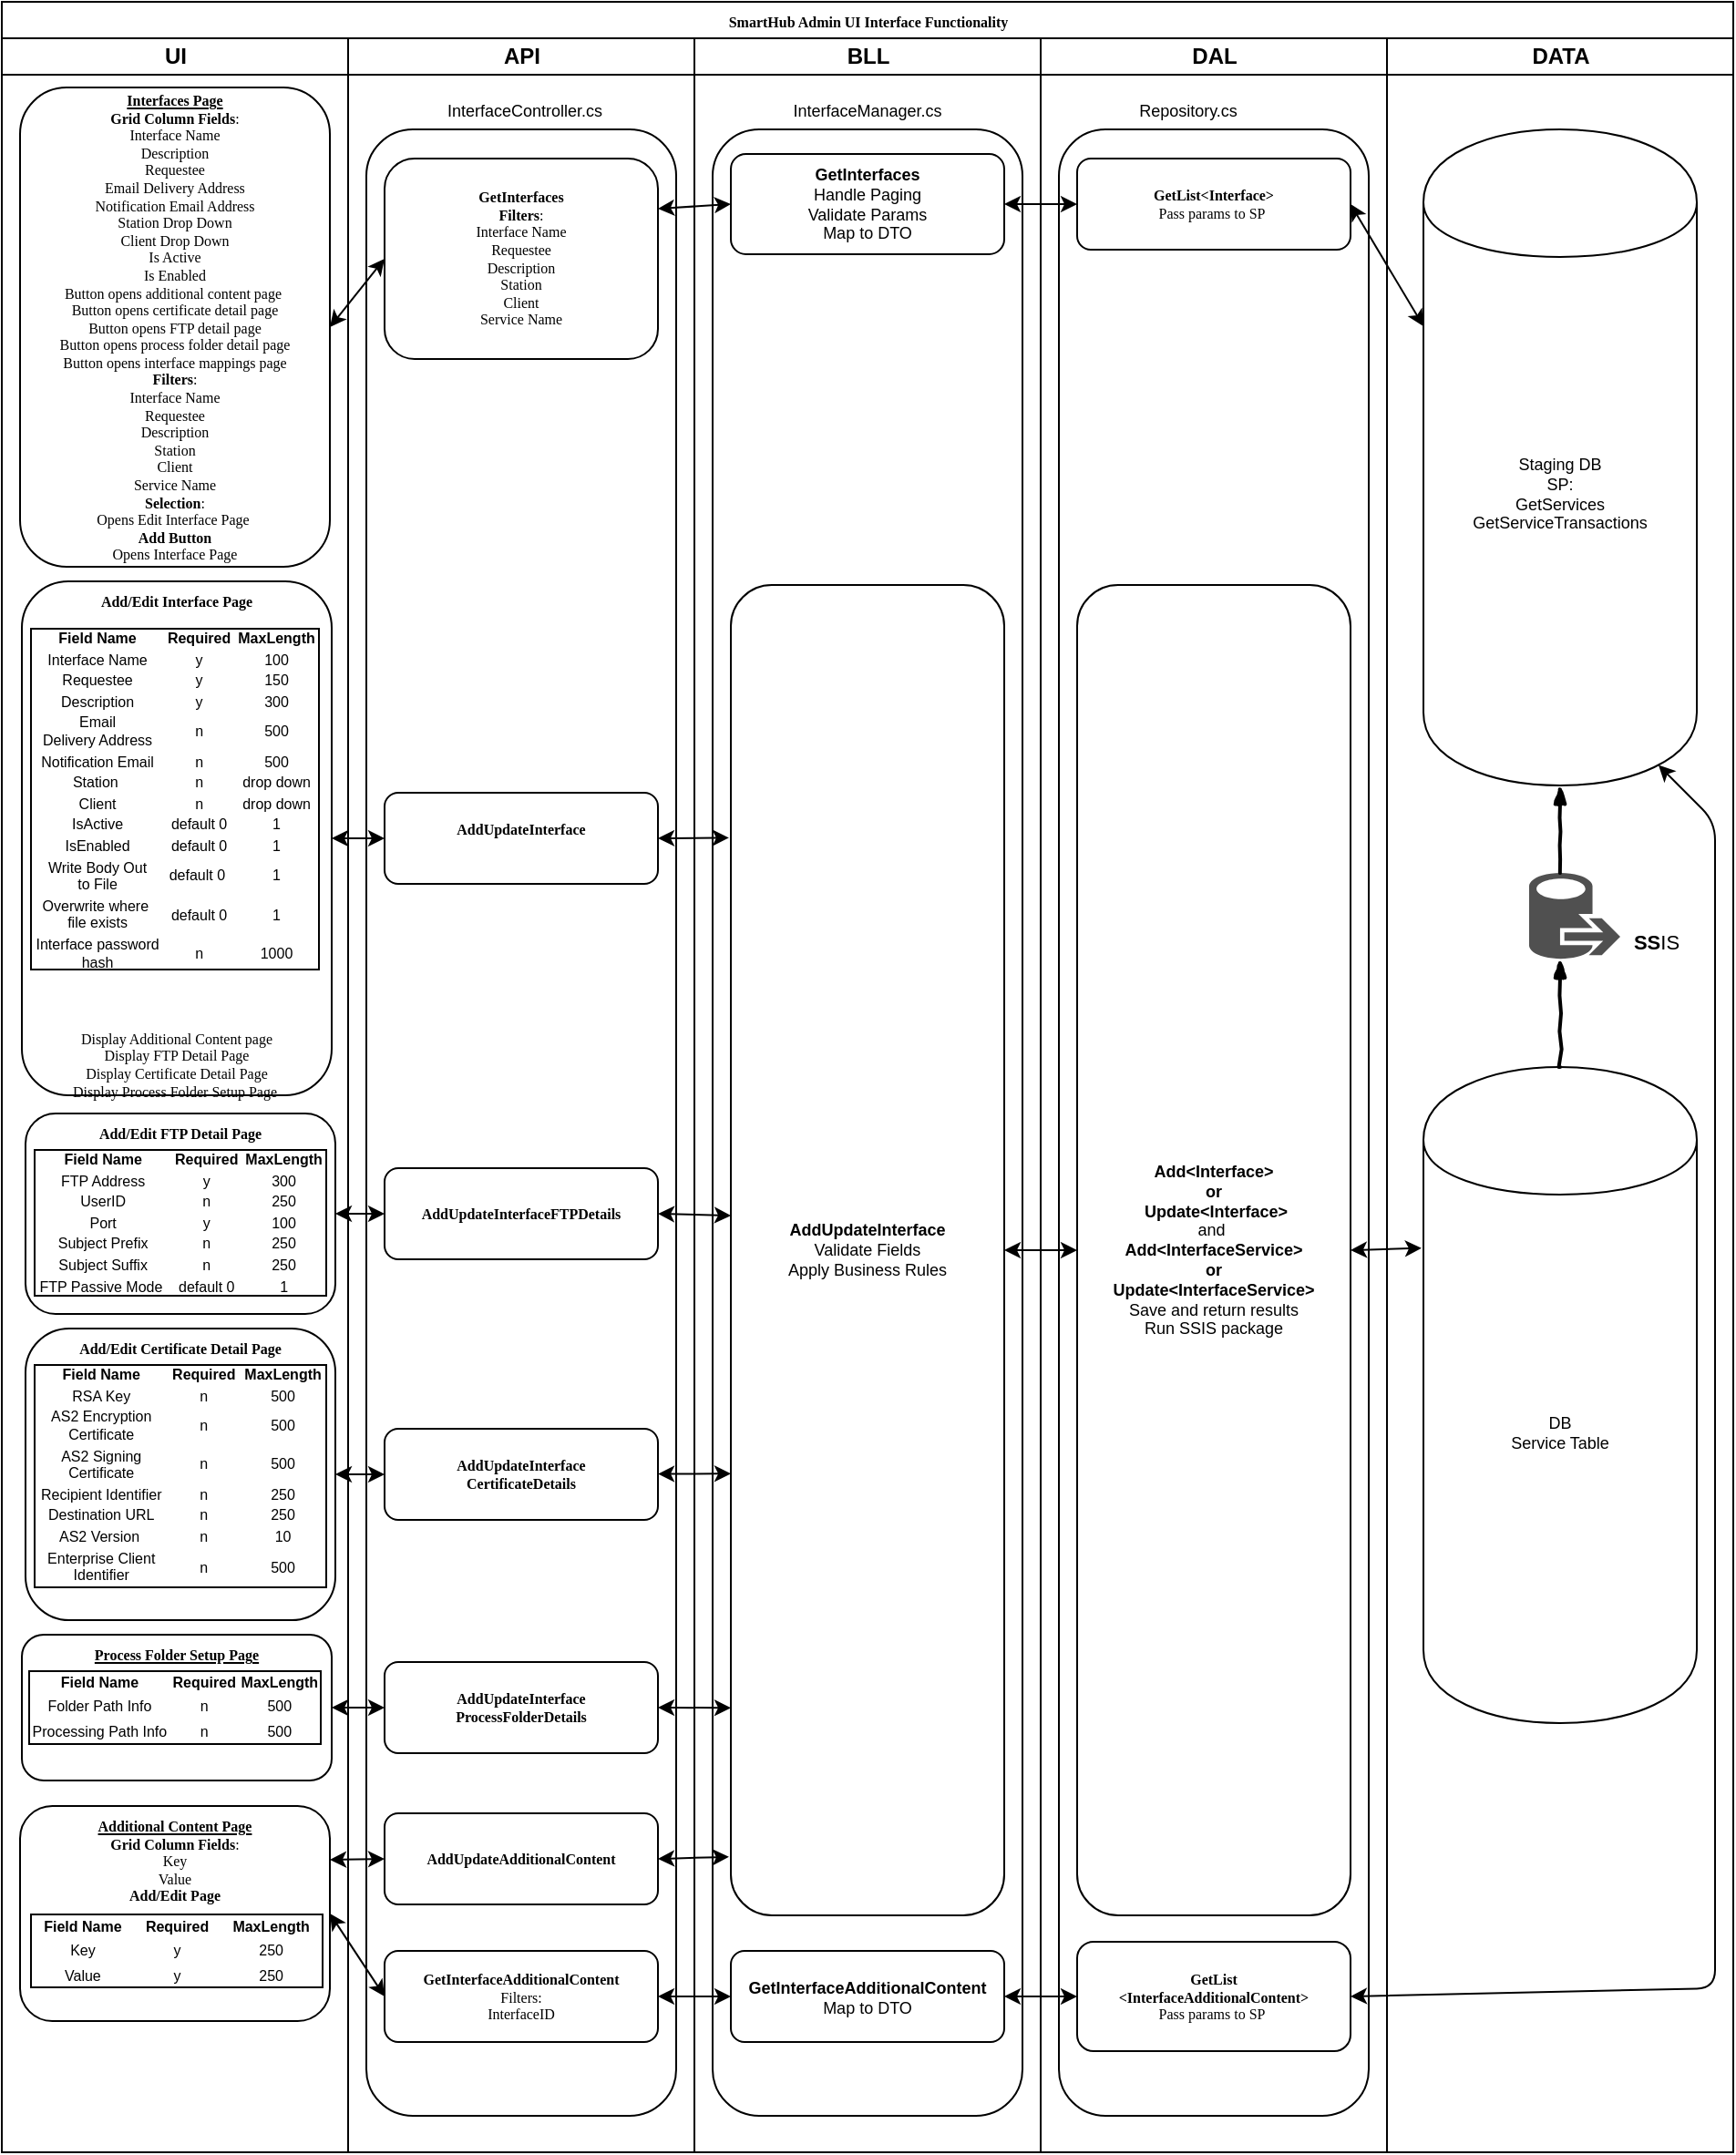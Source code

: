 <mxfile version="11.0.5" type="github"><diagram name="Page-1" id="74e2e168-ea6b-b213-b513-2b3c1d86103e"><mxGraphModel dx="1422" dy="764" grid="1" gridSize="10" guides="1" tooltips="1" connect="1" arrows="1" fold="1" page="1" pageScale="1" pageWidth="1100" pageHeight="850" background="#ffffff" math="0" shadow="0"><root><mxCell id="0"/><mxCell id="1" parent="0"/><mxCell id="77e6c97f196da883-1" value="SmartHub Admin UI Interface Functionality" style="swimlane;html=1;childLayout=stackLayout;startSize=20;rounded=0;shadow=0;labelBackgroundColor=none;strokeColor=#000000;strokeWidth=1;fillColor=#ffffff;fontFamily=Verdana;fontSize=8;fontColor=#000000;align=center;verticalAlign=top;" parent="1" vertex="1"><mxGeometry x="70" width="950" height="1180" as="geometry"/></mxCell><mxCell id="77e6c97f196da883-2" value="UI" style="swimlane;html=1;startSize=20;" parent="77e6c97f196da883-1" vertex="1"><mxGeometry y="20" width="190" height="1160" as="geometry"/></mxCell><mxCell id="Ao5RTdnZa-YezAbUxyMK-7" value="&lt;b&gt;&lt;u&gt;Process Folder Setup Page&lt;/u&gt;&lt;/b&gt;&lt;br&gt;" style="rounded=1;whiteSpace=wrap;html=1;shadow=0;labelBackgroundColor=none;strokeColor=#000000;strokeWidth=1;fillColor=#ffffff;fontFamily=Verdana;fontSize=8;fontColor=#000000;align=center;verticalAlign=top;" parent="77e6c97f196da883-2" vertex="1"><mxGeometry x="11" y="876" width="170" height="80" as="geometry"/></mxCell><mxCell id="77e6c97f196da883-8" value="&lt;b&gt;&lt;u&gt;Interfaces Page&lt;br&gt;&lt;/u&gt;Grid Column Fields&lt;/b&gt;:&lt;br&gt;Interface Name&lt;br&gt;Description&lt;br&gt;Requestee&lt;br&gt;Email Delivery Address&lt;br&gt;Notification Email Address&lt;br&gt;Station Drop Down&lt;br&gt;Client Drop Down&lt;br&gt;Is Active&lt;br&gt;Is Enabled&lt;br&gt;Button opens additional content page&amp;nbsp;&lt;br&gt;Button opens certificate detail page&lt;br&gt;Button opens FTP detail page&lt;br&gt;Button opens process folder detail page&lt;br&gt;Button opens interface mappings page&lt;br&gt;&lt;b&gt;Filters&lt;/b&gt;:&lt;br&gt;Interface Name&lt;br&gt;Requestee&lt;br&gt;Description&lt;br&gt;Station&lt;br&gt;Client&lt;br&gt;Service Name&lt;br&gt;&lt;b&gt;Selection&lt;/b&gt;:&lt;br&gt;Opens Edit Interface Page&amp;nbsp;&lt;br&gt;&lt;b&gt;Add Button&lt;/b&gt;&lt;br&gt;Opens Interface Page" style="rounded=1;whiteSpace=wrap;html=1;shadow=0;labelBackgroundColor=none;strokeColor=#000000;strokeWidth=1;fillColor=#ffffff;fontFamily=Verdana;fontSize=8;fontColor=#000000;align=center;" parent="77e6c97f196da883-2" vertex="1"><mxGeometry x="10" y="27" width="170" height="263" as="geometry"/></mxCell><mxCell id="Ah9zc4sFfrBGP1yTOG9I-1" value="&lt;b&gt;Add/Edit Interface Page&lt;/b&gt;&lt;br&gt;&lt;br&gt;&lt;br&gt;&lt;br&gt;&lt;br&gt;&lt;br&gt;&lt;br&gt;&lt;br&gt;&lt;br&gt;&lt;br&gt;&lt;br&gt;&lt;br&gt;&lt;br&gt;&lt;br&gt;&lt;br&gt;&lt;br&gt;&lt;br&gt;&lt;br&gt;&lt;br&gt;&lt;br&gt;&lt;br&gt;&lt;br&gt;&lt;br&gt;&lt;br&gt;&lt;br&gt;Display Additional Content page&lt;br&gt;Display FTP Detail Page&lt;br&gt;Display Certificate Detail Page&lt;br&gt;Display Process Folder Setup Page&amp;nbsp;" style="rounded=1;whiteSpace=wrap;html=1;shadow=0;labelBackgroundColor=none;strokeColor=#000000;strokeWidth=1;fillColor=#ffffff;fontFamily=Verdana;fontSize=8;fontColor=#000000;align=center;verticalAlign=top;" parent="77e6c97f196da883-2" vertex="1"><mxGeometry x="11" y="298" width="170" height="282" as="geometry"/></mxCell><mxCell id="Ah9zc4sFfrBGP1yTOG9I-2" value="&lt;b&gt;&lt;u&gt;Additional Content Page&lt;/u&gt;&lt;/b&gt;&lt;br&gt;&lt;b&gt;Grid Column Fields&lt;/b&gt;:&lt;br&gt;Key&lt;br&gt;Value&lt;br&gt;&lt;b&gt;Add/Edit Page&lt;br&gt;&lt;/b&gt;" style="rounded=1;whiteSpace=wrap;html=1;shadow=0;labelBackgroundColor=none;strokeColor=#000000;strokeWidth=1;fillColor=#ffffff;fontFamily=Verdana;fontSize=8;fontColor=#000000;align=center;verticalAlign=top;" parent="77e6c97f196da883-2" vertex="1"><mxGeometry x="10" y="970" width="170" height="118" as="geometry"/></mxCell><mxCell id="Ah9zc4sFfrBGP1yTOG9I-4" value="&lt;table border=&quot;0&quot; width=&quot;100%&quot; style=&quot;width: 100% ; height: 100% ; border-collapse: collapse&quot;&gt;&lt;tbody&gt;&lt;tr&gt;&lt;td&gt;&lt;b&gt;Field Name&lt;/b&gt;&lt;/td&gt;&lt;td&gt;&lt;b&gt;Required&lt;/b&gt;&lt;/td&gt;&lt;td&gt;&lt;b&gt;MaxLength&lt;/b&gt;&lt;/td&gt;&lt;/tr&gt;&lt;tr&gt;&lt;td&gt;Interface Name&lt;/td&gt;&lt;td&gt;y&lt;/td&gt;&lt;td&gt;100&lt;/td&gt;&lt;/tr&gt;&lt;tr&gt;&lt;td&gt;Requestee&lt;/td&gt;&lt;td&gt;y&lt;/td&gt;&lt;td&gt;150&lt;/td&gt;&lt;/tr&gt;&lt;tr&gt;&lt;td&gt;Description&lt;/td&gt;&lt;td&gt;y&lt;/td&gt;&lt;td&gt;300&lt;/td&gt;&lt;/tr&gt;&lt;tr&gt;&lt;td&gt;Email &lt;br&gt;Delivery Address&lt;/td&gt;&lt;td&gt;n&lt;/td&gt;&lt;td&gt;500&lt;/td&gt;&lt;/tr&gt;&lt;tr&gt;&lt;td&gt;Notification Email&lt;br&gt;&lt;/td&gt;&lt;td&gt;n&lt;/td&gt;&lt;td&gt;500&lt;/td&gt;&lt;/tr&gt;&lt;tr&gt;&lt;td&gt;Station&amp;nbsp;&lt;/td&gt;&lt;td&gt;n&lt;/td&gt;&lt;td&gt;drop down&lt;/td&gt;&lt;/tr&gt;&lt;tr&gt;&lt;td&gt;Client&lt;/td&gt;&lt;td&gt;n&lt;/td&gt;&lt;td&gt;drop down&lt;/td&gt;&lt;/tr&gt;&lt;tr&gt;&lt;td&gt;IsActive&lt;/td&gt;&lt;td&gt;default 0&lt;/td&gt;&lt;td&gt;1&lt;/td&gt;&lt;/tr&gt;&lt;tr&gt;&lt;td&gt;IsEnabled&lt;/td&gt;&lt;td&gt;default 0&lt;/td&gt;&lt;td&gt;1&lt;/td&gt;&lt;/tr&gt;&lt;tr&gt;&lt;td&gt;Write Body Out&lt;br&gt;to File&lt;/td&gt;&lt;td&gt;default 0&amp;nbsp;&lt;/td&gt;&lt;td&gt;1&lt;/td&gt;&lt;/tr&gt;&lt;tr&gt;&lt;td&gt;Overwrite where&amp;nbsp;&lt;br&gt;file exists&lt;/td&gt;&lt;td&gt;default 0&lt;/td&gt;&lt;td&gt;1&lt;/td&gt;&lt;/tr&gt;&lt;tr&gt;&lt;td&gt;Interface password&lt;br&gt;hash&lt;/td&gt;&lt;td&gt;n&lt;/td&gt;&lt;td&gt;1000&lt;/td&gt;&lt;/tr&gt;&lt;tr&gt;&lt;td&gt;&lt;br&gt;&lt;/td&gt;&lt;td&gt;&lt;br&gt;&lt;/td&gt;&lt;td&gt;&lt;br&gt;&lt;/td&gt;&lt;/tr&gt;&lt;tr&gt;&lt;td&gt;&lt;br&gt;&lt;/td&gt;&lt;td&gt;&lt;br&gt;&lt;/td&gt;&lt;td&gt;&lt;br&gt;&lt;/td&gt;&lt;/tr&gt;&lt;/tbody&gt;&lt;/table&gt;" style="text;html=1;strokeColor=#000000;fillColor=none;overflow=fill;fontSize=8;align=center;strokeWidth=1;" parent="77e6c97f196da883-2" vertex="1"><mxGeometry x="16" y="324" width="158" height="187" as="geometry"/></mxCell><mxCell id="Ao5RTdnZa-YezAbUxyMK-1" value="&lt;b&gt;Add/Edit FTP Detail Page&lt;br&gt;&lt;/b&gt;" style="rounded=1;whiteSpace=wrap;html=1;shadow=0;labelBackgroundColor=none;strokeColor=#000000;strokeWidth=1;fillColor=#ffffff;fontFamily=Verdana;fontSize=8;fontColor=#000000;align=center;verticalAlign=top;" parent="77e6c97f196da883-2" vertex="1"><mxGeometry x="13" y="590" width="170" height="110" as="geometry"/></mxCell><mxCell id="Ao5RTdnZa-YezAbUxyMK-2" value="&lt;table border=&quot;0&quot; width=&quot;100%&quot; style=&quot;width: 100% ; height: 100% ; border-collapse: collapse&quot;&gt;&lt;tbody&gt;&lt;tr&gt;&lt;td&gt;&lt;b&gt;Field Name&lt;/b&gt;&lt;/td&gt;&lt;td&gt;&lt;b&gt;Required&lt;/b&gt;&lt;/td&gt;&lt;td&gt;&lt;b&gt;MaxLength&lt;/b&gt;&lt;/td&gt;&lt;/tr&gt;&lt;tr&gt;&lt;td&gt;FTP Address&lt;/td&gt;&lt;td&gt;y&lt;/td&gt;&lt;td&gt;300&lt;/td&gt;&lt;/tr&gt;&lt;tr&gt;&lt;td&gt;UserID&lt;/td&gt;&lt;td&gt;n&lt;/td&gt;&lt;td&gt;250&lt;/td&gt;&lt;/tr&gt;&lt;tr&gt;&lt;td&gt;Port&lt;/td&gt;&lt;td&gt;y&lt;/td&gt;&lt;td&gt;100&lt;/td&gt;&lt;/tr&gt;&lt;tr&gt;&lt;td&gt;Subject Prefix&lt;br&gt;&lt;/td&gt;&lt;td&gt;n&lt;/td&gt;&lt;td&gt;250&lt;/td&gt;&lt;/tr&gt;&lt;tr&gt;&lt;td&gt;Subject Suffix&lt;/td&gt;&lt;td&gt;n&lt;/td&gt;&lt;td&gt;250&lt;/td&gt;&lt;/tr&gt;&lt;tr&gt;&lt;td&gt;FTP Passive Mode&amp;nbsp;&lt;/td&gt;&lt;td&gt;default 0&lt;/td&gt;&lt;td&gt;1&lt;/td&gt;&lt;/tr&gt;&lt;/tbody&gt;&lt;/table&gt;" style="text;html=1;strokeColor=#000000;fillColor=none;overflow=fill;fontSize=8;align=center;strokeWidth=1;" parent="77e6c97f196da883-2" vertex="1"><mxGeometry x="18" y="610" width="160" height="80" as="geometry"/></mxCell><mxCell id="Ao5RTdnZa-YezAbUxyMK-3" value="&lt;b&gt;Add/Edit Certificate Detail Page&lt;br&gt;&lt;/b&gt;" style="rounded=1;whiteSpace=wrap;html=1;shadow=0;labelBackgroundColor=none;strokeColor=#000000;strokeWidth=1;fillColor=#ffffff;fontFamily=Verdana;fontSize=8;fontColor=#000000;align=center;verticalAlign=top;" parent="77e6c97f196da883-2" vertex="1"><mxGeometry x="13" y="708" width="170" height="160" as="geometry"/></mxCell><mxCell id="Ao5RTdnZa-YezAbUxyMK-4" value="&lt;table border=&quot;0&quot; width=&quot;100%&quot; style=&quot;width: 100% ; height: 100% ; border-collapse: collapse&quot;&gt;&lt;tbody&gt;&lt;tr&gt;&lt;td&gt;&lt;b&gt;Field Name&lt;/b&gt;&lt;/td&gt;&lt;td&gt;&lt;b&gt;Required&lt;/b&gt;&lt;/td&gt;&lt;td&gt;&lt;b&gt;MaxLength&lt;/b&gt;&lt;/td&gt;&lt;/tr&gt;&lt;tr&gt;&lt;td&gt;RSA Key&lt;/td&gt;&lt;td&gt;n&lt;/td&gt;&lt;td&gt;500&lt;/td&gt;&lt;/tr&gt;&lt;tr&gt;&lt;td&gt;AS2 Encryption&lt;br&gt;Certificate&lt;/td&gt;&lt;td&gt;n&lt;/td&gt;&lt;td&gt;500&lt;/td&gt;&lt;/tr&gt;&lt;tr&gt;&lt;td&gt;AS2 Signing&lt;br&gt;Certificate&lt;/td&gt;&lt;td&gt;n&lt;/td&gt;&lt;td&gt;500&lt;/td&gt;&lt;/tr&gt;&lt;tr&gt;&lt;td&gt;Recipient Identifier&lt;/td&gt;&lt;td&gt;n&lt;/td&gt;&lt;td&gt;250&lt;/td&gt;&lt;/tr&gt;&lt;tr&gt;&lt;td&gt;Destination URL&lt;/td&gt;&lt;td&gt;n&lt;/td&gt;&lt;td&gt;250&lt;/td&gt;&lt;/tr&gt;&lt;tr&gt;&lt;td&gt;AS2 Version&amp;nbsp;&lt;/td&gt;&lt;td&gt;n&lt;/td&gt;&lt;td&gt;10&lt;/td&gt;&lt;/tr&gt;&lt;tr&gt;&lt;td&gt;Enterprise Client&lt;br&gt;Identifier&lt;/td&gt;&lt;td&gt;n&lt;/td&gt;&lt;td&gt;500&lt;/td&gt;&lt;/tr&gt;&lt;/tbody&gt;&lt;/table&gt;" style="text;html=1;strokeColor=#000000;fillColor=none;overflow=fill;fontSize=8;align=center;strokeWidth=1;" parent="77e6c97f196da883-2" vertex="1"><mxGeometry x="18" y="728" width="160" height="122" as="geometry"/></mxCell><mxCell id="Ao5RTdnZa-YezAbUxyMK-6" value="&lt;table border=&quot;0&quot; width=&quot;100%&quot; style=&quot;width: 100% ; height: 100% ; border-collapse: collapse&quot;&gt;&lt;tbody&gt;&lt;tr&gt;&lt;td&gt;&lt;b&gt;Field Name&lt;/b&gt;&lt;/td&gt;&lt;td&gt;&lt;b&gt;Required&lt;/b&gt;&lt;/td&gt;&lt;td&gt;&lt;b&gt;MaxLength&lt;/b&gt;&lt;/td&gt;&lt;/tr&gt;&lt;tr&gt;&lt;td&gt;Folder Path Info&lt;/td&gt;&lt;td&gt;n&lt;/td&gt;&lt;td&gt;500&lt;/td&gt;&lt;/tr&gt;&lt;tr&gt;&lt;td&gt;Processing Path Info&lt;/td&gt;&lt;td&gt;n&lt;/td&gt;&lt;td&gt;500&lt;/td&gt;&lt;/tr&gt;&lt;/tbody&gt;&lt;/table&gt;" style="text;html=1;strokeColor=#000000;fillColor=none;overflow=fill;fontSize=8;align=center;strokeWidth=1;" parent="77e6c97f196da883-2" vertex="1"><mxGeometry x="15" y="896" width="160" height="40" as="geometry"/></mxCell><mxCell id="Ao5RTdnZa-YezAbUxyMK-8" value="&lt;table border=&quot;0&quot; width=&quot;100%&quot; style=&quot;width: 100% ; height: 100% ; border-collapse: collapse&quot;&gt;&lt;tbody&gt;&lt;tr&gt;&lt;td&gt;&lt;b&gt;Field Name&lt;/b&gt;&lt;/td&gt;&lt;td&gt;&lt;b&gt;Required&lt;/b&gt;&lt;/td&gt;&lt;td&gt;&lt;b&gt;MaxLength&lt;/b&gt;&lt;/td&gt;&lt;/tr&gt;&lt;tr&gt;&lt;td&gt;Key&lt;/td&gt;&lt;td&gt;y&lt;/td&gt;&lt;td&gt;250&lt;/td&gt;&lt;/tr&gt;&lt;tr&gt;&lt;td&gt;Value&lt;/td&gt;&lt;td&gt;y&lt;/td&gt;&lt;td&gt;250&lt;/td&gt;&lt;/tr&gt;&lt;/tbody&gt;&lt;/table&gt;" style="text;html=1;strokeColor=#000000;fillColor=none;overflow=fill;fontSize=8;align=center;strokeWidth=1;" parent="77e6c97f196da883-2" vertex="1"><mxGeometry x="16" y="1029.5" width="160" height="40" as="geometry"/></mxCell><mxCell id="77e6c97f196da883-4" value="API" style="swimlane;html=1;startSize=20;" parent="77e6c97f196da883-1" vertex="1"><mxGeometry x="190" y="20" width="190" height="1160" as="geometry"/></mxCell><mxCell id="62eIiWP3n_bbntUUO8FA-11" value="" style="rounded=1;whiteSpace=wrap;html=1;fontSize=9;align=center;" parent="77e6c97f196da883-4" vertex="1"><mxGeometry x="10" y="50" width="170" height="1090" as="geometry"/></mxCell><mxCell id="77e6c97f196da883-11" value="&lt;b&gt;GetInterfaces&lt;br&gt;Filters&lt;/b&gt;:&lt;br&gt;Interface Name&lt;br&gt;Requestee&lt;br&gt;Description&lt;br&gt;Station&lt;br&gt;Client&lt;br&gt;Service Name" style="rounded=1;whiteSpace=wrap;html=1;shadow=0;labelBackgroundColor=none;strokeColor=#000000;strokeWidth=1;fillColor=#ffffff;fontFamily=Verdana;fontSize=8;fontColor=#000000;align=center;" parent="77e6c97f196da883-4" vertex="1"><mxGeometry x="20" y="66" width="150" height="110" as="geometry"/></mxCell><mxCell id="62eIiWP3n_bbntUUO8FA-1" value="&lt;b&gt;AddUpdateInterface&lt;br&gt;&amp;nbsp;&lt;/b&gt;" style="rounded=1;whiteSpace=wrap;html=1;shadow=0;labelBackgroundColor=none;strokeColor=#000000;strokeWidth=1;fillColor=#ffffff;fontFamily=Verdana;fontSize=8;fontColor=#000000;align=center;verticalAlign=middle;" parent="77e6c97f196da883-4" vertex="1"><mxGeometry x="20" y="414" width="150" height="50" as="geometry"/></mxCell><mxCell id="62eIiWP3n_bbntUUO8FA-12" value="InterfaceController.cs" style="text;html=1;strokeColor=none;fillColor=none;align=center;verticalAlign=middle;whiteSpace=wrap;rounded=0;fontSize=9;" parent="77e6c97f196da883-4" vertex="1"><mxGeometry x="77" y="30" width="40" height="20" as="geometry"/></mxCell><mxCell id="62eIiWP3n_bbntUUO8FA-4" value="&lt;b&gt;GetInterfaceAdditionalContent&lt;/b&gt;&lt;br&gt;Filters:&lt;br&gt;InterfaceID&lt;br&gt;" style="rounded=1;whiteSpace=wrap;html=1;shadow=0;labelBackgroundColor=none;strokeColor=#000000;strokeWidth=1;fillColor=#ffffff;fontFamily=Verdana;fontSize=8;fontColor=#000000;align=center;verticalAlign=middle;" parent="77e6c97f196da883-4" vertex="1"><mxGeometry x="20" y="1049.5" width="150" height="50" as="geometry"/></mxCell><mxCell id="Ao5RTdnZa-YezAbUxyMK-10" value="&lt;b&gt;AddUpdateAdditionalContent&lt;/b&gt;&lt;br&gt;" style="rounded=1;whiteSpace=wrap;html=1;shadow=0;labelBackgroundColor=none;strokeColor=#000000;strokeWidth=1;fillColor=#ffffff;fontFamily=Verdana;fontSize=8;fontColor=#000000;align=center;verticalAlign=middle;" parent="77e6c97f196da883-4" vertex="1"><mxGeometry x="20" y="974" width="150" height="50" as="geometry"/></mxCell><mxCell id="Ao5RTdnZa-YezAbUxyMK-11" value="&lt;b&gt;AddUpdateInterface&lt;br&gt;ProcessFolderDetails&lt;/b&gt;" style="rounded=1;whiteSpace=wrap;html=1;shadow=0;labelBackgroundColor=none;strokeColor=#000000;strokeWidth=1;fillColor=#ffffff;fontFamily=Verdana;fontSize=8;fontColor=#000000;align=center;verticalAlign=middle;" parent="77e6c97f196da883-4" vertex="1"><mxGeometry x="20" y="891" width="150" height="50" as="geometry"/></mxCell><mxCell id="Ao5RTdnZa-YezAbUxyMK-12" value="&lt;b&gt;AddUpdateInterface&lt;br&gt;CertificateDetails&lt;/b&gt;" style="rounded=1;whiteSpace=wrap;html=1;shadow=0;labelBackgroundColor=none;strokeColor=#000000;strokeWidth=1;fillColor=#ffffff;fontFamily=Verdana;fontSize=8;fontColor=#000000;align=center;verticalAlign=middle;" parent="77e6c97f196da883-4" vertex="1"><mxGeometry x="20" y="763" width="150" height="50" as="geometry"/></mxCell><mxCell id="Ao5RTdnZa-YezAbUxyMK-13" value="&lt;b&gt;AddUpdateInterfaceFTPDetails&lt;/b&gt;" style="rounded=1;whiteSpace=wrap;html=1;shadow=0;labelBackgroundColor=none;strokeColor=#000000;strokeWidth=1;fillColor=#ffffff;fontFamily=Verdana;fontSize=8;fontColor=#000000;align=center;verticalAlign=middle;" parent="77e6c97f196da883-4" vertex="1"><mxGeometry x="20" y="620" width="150" height="50" as="geometry"/></mxCell><mxCell id="77e6c97f196da883-5" value="BLL" style="swimlane;html=1;startSize=20;" parent="77e6c97f196da883-1" vertex="1"><mxGeometry x="380" y="20" width="190" height="1160" as="geometry"/></mxCell><mxCell id="62eIiWP3n_bbntUUO8FA-9" value="" style="rounded=1;whiteSpace=wrap;html=1;shadow=0;labelBackgroundColor=none;strokeColor=#000000;strokeWidth=1;fillColor=#ffffff;fontFamily=Verdana;fontSize=8;fontColor=#000000;align=center;" parent="77e6c97f196da883-5" vertex="1"><mxGeometry x="10" y="50" width="170" height="1090" as="geometry"/></mxCell><mxCell id="62eIiWP3n_bbntUUO8FA-14" value="InterfaceManager.cs" style="text;html=1;strokeColor=none;fillColor=none;align=center;verticalAlign=middle;whiteSpace=wrap;rounded=0;fontSize=9;" parent="77e6c97f196da883-5" vertex="1"><mxGeometry x="75" y="30" width="40" height="20" as="geometry"/></mxCell><mxCell id="62eIiWP3n_bbntUUO8FA-15" value="&lt;b&gt;GetInterfaces&lt;/b&gt;&lt;br&gt;Handle Paging&lt;br&gt;Validate Params&lt;br&gt;Map to DTO" style="rounded=1;whiteSpace=wrap;html=1;fontSize=9;align=center;" parent="77e6c97f196da883-5" vertex="1"><mxGeometry x="20" y="63.5" width="150" height="55" as="geometry"/></mxCell><mxCell id="62eIiWP3n_bbntUUO8FA-16" value="&lt;b&gt;AddUpdateInterface&lt;/b&gt;&lt;br&gt;Validate Fields&lt;br&gt;Apply Business Rules" style="rounded=1;whiteSpace=wrap;html=1;fontSize=9;align=center;" parent="77e6c97f196da883-5" vertex="1"><mxGeometry x="20" y="300" width="150" height="730" as="geometry"/></mxCell><mxCell id="62eIiWP3n_bbntUUO8FA-17" value="&lt;b&gt;GetInterfaceAdditionalContent&lt;/b&gt;&lt;br&gt;Map to DTO" style="rounded=1;whiteSpace=wrap;html=1;fontSize=9;align=center;" parent="77e6c97f196da883-5" vertex="1"><mxGeometry x="20" y="1049.5" width="150" height="50" as="geometry"/></mxCell><mxCell id="77e6c97f196da883-6" value="DAL" style="swimlane;html=1;startSize=20;" parent="77e6c97f196da883-1" vertex="1"><mxGeometry x="570" y="20" width="190" height="1160" as="geometry"/></mxCell><mxCell id="62eIiWP3n_bbntUUO8FA-22" value="" style="rounded=1;whiteSpace=wrap;html=1;fontSize=9;align=center;" parent="77e6c97f196da883-6" vertex="1"><mxGeometry x="10" y="50" width="170" height="1090" as="geometry"/></mxCell><mxCell id="62eIiWP3n_bbntUUO8FA-10" value="&lt;b&gt;GetList&amp;lt;Interface&amp;gt;&lt;br&gt;&lt;/b&gt;Pass params to SP&amp;nbsp;" style="rounded=1;whiteSpace=wrap;html=1;shadow=0;labelBackgroundColor=none;strokeColor=#000000;strokeWidth=1;fillColor=#ffffff;fontFamily=Verdana;fontSize=8;fontColor=#000000;align=center;" parent="77e6c97f196da883-6" vertex="1"><mxGeometry x="20" y="66" width="150" height="50" as="geometry"/></mxCell><mxCell id="62eIiWP3n_bbntUUO8FA-18" value="&lt;b&gt;Add&amp;lt;Interface&amp;gt; &lt;br&gt;or&lt;br&gt;&amp;nbsp;Update&amp;lt;Interface&amp;gt;&lt;br&gt;&lt;/b&gt;and&amp;nbsp;&lt;br&gt;&lt;b&gt;Add&amp;lt;InterfaceService&amp;gt;&lt;/b&gt;&lt;br&gt;&lt;b&gt;or&lt;br&gt;Update&amp;lt;InterfaceService&amp;gt;&lt;/b&gt;&lt;br&gt;Save and return results&lt;br&gt;Run SSIS package" style="rounded=1;whiteSpace=wrap;html=1;fontSize=9;align=center;" parent="77e6c97f196da883-6" vertex="1"><mxGeometry x="20" y="300" width="150" height="730" as="geometry"/></mxCell><mxCell id="62eIiWP3n_bbntUUO8FA-23" value="Repository.cs" style="text;html=1;strokeColor=none;fillColor=none;align=center;verticalAlign=middle;whiteSpace=wrap;rounded=0;fontSize=9;" parent="77e6c97f196da883-6" vertex="1"><mxGeometry x="61" y="30" width="40" height="20" as="geometry"/></mxCell><mxCell id="Ao5RTdnZa-YezAbUxyMK-25" value="&lt;b&gt;GetList&lt;br&gt;&amp;lt;InterfaceAdditionalContent&amp;gt;&lt;br&gt;&lt;/b&gt;Pass params to SP&amp;nbsp;" style="rounded=1;whiteSpace=wrap;html=1;shadow=0;labelBackgroundColor=none;strokeColor=#000000;strokeWidth=1;fillColor=#ffffff;fontFamily=Verdana;fontSize=8;fontColor=#000000;align=center;" parent="77e6c97f196da883-6" vertex="1"><mxGeometry x="20" y="1044.5" width="150" height="60" as="geometry"/></mxCell><mxCell id="62eIiWP3n_bbntUUO8FA-31" value="" style="endArrow=classic;startArrow=classic;html=1;fontSize=9;entryX=0;entryY=0.5;entryDx=0;entryDy=0;exitX=1;exitY=0.5;exitDx=0;exitDy=0;" parent="77e6c97f196da883-1" source="77e6c97f196da883-8" target="77e6c97f196da883-11" edge="1"><mxGeometry width="50" height="50" relative="1" as="geometry"><mxPoint y="820" as="sourcePoint"/><mxPoint x="50" y="770" as="targetPoint"/></mxGeometry></mxCell><mxCell id="62eIiWP3n_bbntUUO8FA-32" value="" style="endArrow=classic;startArrow=classic;html=1;fontSize=9;exitX=1;exitY=0.5;exitDx=0;exitDy=0;entryX=-0.007;entryY=0.19;entryDx=0;entryDy=0;entryPerimeter=0;" parent="77e6c97f196da883-1" source="62eIiWP3n_bbntUUO8FA-1" target="62eIiWP3n_bbntUUO8FA-16" edge="1"><mxGeometry width="50" height="50" relative="1" as="geometry"><mxPoint y="820" as="sourcePoint"/><mxPoint x="400" y="457" as="targetPoint"/></mxGeometry></mxCell><mxCell id="62eIiWP3n_bbntUUO8FA-33" value="" style="endArrow=classic;startArrow=classic;html=1;fontSize=9;exitX=1;exitY=0.5;exitDx=0;exitDy=0;entryX=0;entryY=0.5;entryDx=0;entryDy=0;" parent="77e6c97f196da883-1" source="62eIiWP3n_bbntUUO8FA-16" target="62eIiWP3n_bbntUUO8FA-18" edge="1"><mxGeometry width="50" height="50" relative="1" as="geometry"><mxPoint y="820" as="sourcePoint"/><mxPoint x="592" y="458" as="targetPoint"/></mxGeometry></mxCell><mxCell id="62eIiWP3n_bbntUUO8FA-35" value="" style="endArrow=classic;startArrow=classic;html=1;fontSize=9;entryX=0;entryY=0.3;entryDx=0;entryDy=0;exitX=1;exitY=0.5;exitDx=0;exitDy=0;" parent="77e6c97f196da883-1" source="62eIiWP3n_bbntUUO8FA-10" target="62eIiWP3n_bbntUUO8FA-25" edge="1"><mxGeometry width="50" height="50" relative="1" as="geometry"><mxPoint y="820" as="sourcePoint"/><mxPoint x="50" y="770" as="targetPoint"/></mxGeometry></mxCell><mxCell id="62eIiWP3n_bbntUUO8FA-36" value="" style="endArrow=classic;startArrow=classic;html=1;fontSize=9;entryX=0.86;entryY=0.969;entryDx=0;entryDy=0;exitX=1;exitY=0.5;exitDx=0;exitDy=0;entryPerimeter=0;" parent="77e6c97f196da883-1" source="Ao5RTdnZa-YezAbUxyMK-25" target="62eIiWP3n_bbntUUO8FA-25" edge="1"><mxGeometry width="50" height="50" relative="1" as="geometry"><mxPoint x="740" y="615" as="sourcePoint"/><mxPoint x="50" y="770" as="targetPoint"/><Array as="points"><mxPoint x="940" y="1090"/><mxPoint x="940" y="450"/></Array></mxGeometry></mxCell><mxCell id="Ah9zc4sFfrBGP1yTOG9I-7" value="" style="endArrow=classic;startArrow=classic;html=1;fontSize=8;entryX=0;entryY=0.5;entryDx=0;entryDy=0;exitX=1;exitY=0.5;exitDx=0;exitDy=0;" parent="77e6c97f196da883-1" source="Ah9zc4sFfrBGP1yTOG9I-1" target="62eIiWP3n_bbntUUO8FA-1" edge="1"><mxGeometry width="50" height="50" relative="1" as="geometry"><mxPoint y="650" as="sourcePoint"/><mxPoint x="50" y="600" as="targetPoint"/></mxGeometry></mxCell><mxCell id="Ah9zc4sFfrBGP1yTOG9I-8" value="" style="endArrow=classic;startArrow=classic;html=1;fontSize=8;entryX=0;entryY=0.5;entryDx=0;entryDy=0;exitX=1;exitY=0.5;exitDx=0;exitDy=0;" parent="77e6c97f196da883-1" source="Ah9zc4sFfrBGP1yTOG9I-2" target="62eIiWP3n_bbntUUO8FA-4" edge="1"><mxGeometry width="50" height="50" relative="1" as="geometry"><mxPoint y="650" as="sourcePoint"/><mxPoint x="50" y="600" as="targetPoint"/></mxGeometry></mxCell><mxCell id="Ah9zc4sFfrBGP1yTOG9I-9" value="" style="endArrow=classic;startArrow=classic;html=1;fontSize=8;entryX=0;entryY=0.5;entryDx=0;entryDy=0;exitX=1;exitY=0.5;exitDx=0;exitDy=0;" parent="77e6c97f196da883-1" source="62eIiWP3n_bbntUUO8FA-4" target="62eIiWP3n_bbntUUO8FA-17" edge="1"><mxGeometry width="50" height="50" relative="1" as="geometry"><mxPoint y="650" as="sourcePoint"/><mxPoint x="50" y="600" as="targetPoint"/></mxGeometry></mxCell><mxCell id="Ah9zc4sFfrBGP1yTOG9I-10" value="" style="endArrow=classic;startArrow=classic;html=1;fontSize=8;entryX=0;entryY=0.5;entryDx=0;entryDy=0;exitX=1;exitY=0.5;exitDx=0;exitDy=0;" parent="77e6c97f196da883-1" source="62eIiWP3n_bbntUUO8FA-17" target="Ao5RTdnZa-YezAbUxyMK-25" edge="1"><mxGeometry width="50" height="50" relative="1" as="geometry"><mxPoint y="650" as="sourcePoint"/><mxPoint x="590" y="615" as="targetPoint"/></mxGeometry></mxCell><mxCell id="77e6c97f196da883-7" value="DATA" style="swimlane;html=1;startSize=20;align=center;" parent="77e6c97f196da883-1" vertex="1"><mxGeometry x="760" y="20" width="190" height="1160" as="geometry"/></mxCell><mxCell id="62eIiWP3n_bbntUUO8FA-25" value="Staging DB&lt;br&gt;SP:&lt;br&gt;GetServices&lt;br&gt;GetServiceTransactions" style="shape=cylinder;whiteSpace=wrap;html=1;boundedLbl=1;backgroundOutline=1;fontSize=9;align=center;" parent="77e6c97f196da883-7" vertex="1"><mxGeometry x="20" y="50" width="150" height="360" as="geometry"/></mxCell><mxCell id="62eIiWP3n_bbntUUO8FA-26" value="DB&lt;br&gt;Service Table" style="shape=cylinder;whiteSpace=wrap;html=1;boundedLbl=1;backgroundOutline=1;fontSize=9;align=center;" parent="77e6c97f196da883-7" vertex="1"><mxGeometry x="20" y="564.5" width="150" height="360" as="geometry"/></mxCell><mxCell id="62eIiWP3n_bbntUUO8FA-27" value="" style="pointerEvents=1;shadow=0;dashed=0;html=1;strokeColor=none;labelPosition=center;verticalLabelPosition=bottom;verticalAlign=top;align=center;shape=mxgraph.mscae.intune.data_migration_wizard;fillColor=#505050;fontSize=9;" parent="77e6c97f196da883-7" vertex="1"><mxGeometry x="78" y="457.5" width="50" height="48" as="geometry"/></mxCell><mxCell id="62eIiWP3n_bbntUUO8FA-28" value="" style="rounded=0;comic=1;strokeWidth=2;endArrow=blockThin;html=1;fontFamily=Comic Sans MS;fontStyle=1;entryX=0.34;entryY=0.995;entryDx=0;entryDy=0;entryPerimeter=0;" parent="77e6c97f196da883-7" source="62eIiWP3n_bbntUUO8FA-26" target="62eIiWP3n_bbntUUO8FA-27" edge="1"><mxGeometry width="50" height="50" relative="1" as="geometry"><mxPoint x="128" y="539.5" as="sourcePoint"/><mxPoint x="178" y="489.5" as="targetPoint"/></mxGeometry></mxCell><mxCell id="62eIiWP3n_bbntUUO8FA-30" value="&lt;font style=&quot;font-size: 11px&quot;&gt;&lt;b&gt;SS&lt;/b&gt;IS&lt;/font&gt;" style="text;html=1;strokeColor=none;fillColor=none;align=center;verticalAlign=middle;whiteSpace=wrap;rounded=0;fontSize=9;" parent="77e6c97f196da883-7" vertex="1"><mxGeometry x="128" y="485.5" width="40" height="20" as="geometry"/></mxCell><mxCell id="Ao5RTdnZa-YezAbUxyMK-9" value="" style="rounded=0;comic=1;strokeWidth=2;endArrow=blockThin;html=1;fontFamily=Comic Sans MS;fontStyle=1;exitX=0.34;exitY=0.01;exitDx=0;exitDy=0;entryX=0.5;entryY=1;entryDx=0;entryDy=0;exitPerimeter=0;" parent="77e6c97f196da883-7" source="62eIiWP3n_bbntUUO8FA-27" target="62eIiWP3n_bbntUUO8FA-25" edge="1"><mxGeometry width="50" height="50" relative="1" as="geometry"><mxPoint x="105" y="574.5" as="sourcePoint"/><mxPoint x="105" y="515.26" as="targetPoint"/></mxGeometry></mxCell><mxCell id="Ao5RTdnZa-YezAbUxyMK-17" value="" style="endArrow=classic;startArrow=classic;html=1;entryX=0;entryY=0.5;entryDx=0;entryDy=0;exitX=1;exitY=0.5;exitDx=0;exitDy=0;" parent="77e6c97f196da883-1" source="Ao5RTdnZa-YezAbUxyMK-1" target="Ao5RTdnZa-YezAbUxyMK-13" edge="1"><mxGeometry width="50" height="50" relative="1" as="geometry"><mxPoint y="1250" as="sourcePoint"/><mxPoint x="50" y="1200" as="targetPoint"/></mxGeometry></mxCell><mxCell id="Ao5RTdnZa-YezAbUxyMK-18" value="" style="endArrow=classic;startArrow=classic;html=1;entryX=0;entryY=0.5;entryDx=0;entryDy=0;exitX=1;exitY=0.5;exitDx=0;exitDy=0;" parent="77e6c97f196da883-1" source="Ao5RTdnZa-YezAbUxyMK-3" target="Ao5RTdnZa-YezAbUxyMK-12" edge="1"><mxGeometry width="50" height="50" relative="1" as="geometry"><mxPoint y="1250" as="sourcePoint"/><mxPoint x="50" y="1200" as="targetPoint"/></mxGeometry></mxCell><mxCell id="Ao5RTdnZa-YezAbUxyMK-19" value="" style="endArrow=classic;startArrow=classic;html=1;entryX=0;entryY=0.5;entryDx=0;entryDy=0;exitX=1;exitY=0.5;exitDx=0;exitDy=0;" parent="77e6c97f196da883-1" source="Ao5RTdnZa-YezAbUxyMK-7" target="Ao5RTdnZa-YezAbUxyMK-11" edge="1"><mxGeometry width="50" height="50" relative="1" as="geometry"><mxPoint y="1250" as="sourcePoint"/><mxPoint x="50" y="1200" as="targetPoint"/></mxGeometry></mxCell><mxCell id="Ao5RTdnZa-YezAbUxyMK-20" value="" style="endArrow=classic;startArrow=classic;html=1;entryX=0;entryY=0.5;entryDx=0;entryDy=0;exitX=1;exitY=0.25;exitDx=0;exitDy=0;" parent="77e6c97f196da883-1" source="Ah9zc4sFfrBGP1yTOG9I-2" target="Ao5RTdnZa-YezAbUxyMK-10" edge="1"><mxGeometry width="50" height="50" relative="1" as="geometry"><mxPoint y="1250" as="sourcePoint"/><mxPoint x="50" y="1200" as="targetPoint"/></mxGeometry></mxCell><mxCell id="Ao5RTdnZa-YezAbUxyMK-21" value="" style="endArrow=classic;startArrow=classic;html=1;exitX=1;exitY=0.5;exitDx=0;exitDy=0;entryX=0;entryY=0.474;entryDx=0;entryDy=0;entryPerimeter=0;" parent="77e6c97f196da883-1" source="Ao5RTdnZa-YezAbUxyMK-13" target="62eIiWP3n_bbntUUO8FA-16" edge="1"><mxGeometry width="50" height="50" relative="1" as="geometry"><mxPoint y="1250" as="sourcePoint"/><mxPoint x="400" y="664" as="targetPoint"/></mxGeometry></mxCell><mxCell id="Ao5RTdnZa-YezAbUxyMK-22" value="" style="endArrow=classic;startArrow=classic;html=1;entryX=0;entryY=0.668;entryDx=0;entryDy=0;entryPerimeter=0;" parent="77e6c97f196da883-1" source="Ao5RTdnZa-YezAbUxyMK-12" target="62eIiWP3n_bbntUUO8FA-16" edge="1"><mxGeometry width="50" height="50" relative="1" as="geometry"><mxPoint y="1250" as="sourcePoint"/><mxPoint x="50" y="1200" as="targetPoint"/></mxGeometry></mxCell><mxCell id="Ao5RTdnZa-YezAbUxyMK-23" value="" style="endArrow=classic;startArrow=classic;html=1;entryX=0;entryY=0.844;entryDx=0;entryDy=0;entryPerimeter=0;exitX=1;exitY=0.5;exitDx=0;exitDy=0;" parent="77e6c97f196da883-1" source="Ao5RTdnZa-YezAbUxyMK-11" target="62eIiWP3n_bbntUUO8FA-16" edge="1"><mxGeometry width="50" height="50" relative="1" as="geometry"><mxPoint y="1250" as="sourcePoint"/><mxPoint x="50" y="1200" as="targetPoint"/></mxGeometry></mxCell><mxCell id="Ao5RTdnZa-YezAbUxyMK-24" value="" style="endArrow=classic;startArrow=classic;html=1;entryX=-0.007;entryY=0.956;entryDx=0;entryDy=0;entryPerimeter=0;exitX=1;exitY=0.5;exitDx=0;exitDy=0;" parent="77e6c97f196da883-1" source="Ao5RTdnZa-YezAbUxyMK-10" target="62eIiWP3n_bbntUUO8FA-16" edge="1"><mxGeometry width="50" height="50" relative="1" as="geometry"><mxPoint y="1250" as="sourcePoint"/><mxPoint x="50" y="1200" as="targetPoint"/></mxGeometry></mxCell><mxCell id="Ao5RTdnZa-YezAbUxyMK-26" value="" style="endArrow=classic;startArrow=classic;html=1;entryX=-0.007;entryY=0.276;entryDx=0;entryDy=0;entryPerimeter=0;exitX=1;exitY=0.5;exitDx=0;exitDy=0;" parent="77e6c97f196da883-1" source="62eIiWP3n_bbntUUO8FA-18" target="62eIiWP3n_bbntUUO8FA-26" edge="1"><mxGeometry width="50" height="50" relative="1" as="geometry"><mxPoint y="1250" as="sourcePoint"/><mxPoint x="50" y="1200" as="targetPoint"/></mxGeometry></mxCell><mxCell id="Ao5RTdnZa-YezAbUxyMK-27" value="" style="endArrow=classic;startArrow=classic;html=1;entryX=0;entryY=0.5;entryDx=0;entryDy=0;exitX=1;exitY=0.5;exitDx=0;exitDy=0;" parent="77e6c97f196da883-1" source="62eIiWP3n_bbntUUO8FA-15" target="62eIiWP3n_bbntUUO8FA-10" edge="1"><mxGeometry width="50" height="50" relative="1" as="geometry"><mxPoint y="1250" as="sourcePoint"/><mxPoint x="50" y="1200" as="targetPoint"/></mxGeometry></mxCell><mxCell id="Ao5RTdnZa-YezAbUxyMK-28" value="" style="endArrow=classic;startArrow=classic;html=1;entryX=0;entryY=0.5;entryDx=0;entryDy=0;exitX=1;exitY=0.25;exitDx=0;exitDy=0;" parent="77e6c97f196da883-1" source="77e6c97f196da883-11" target="62eIiWP3n_bbntUUO8FA-15" edge="1"><mxGeometry width="50" height="50" relative="1" as="geometry"><mxPoint y="1250" as="sourcePoint"/><mxPoint x="50" y="1200" as="targetPoint"/></mxGeometry></mxCell></root></mxGraphModel></diagram></mxfile>